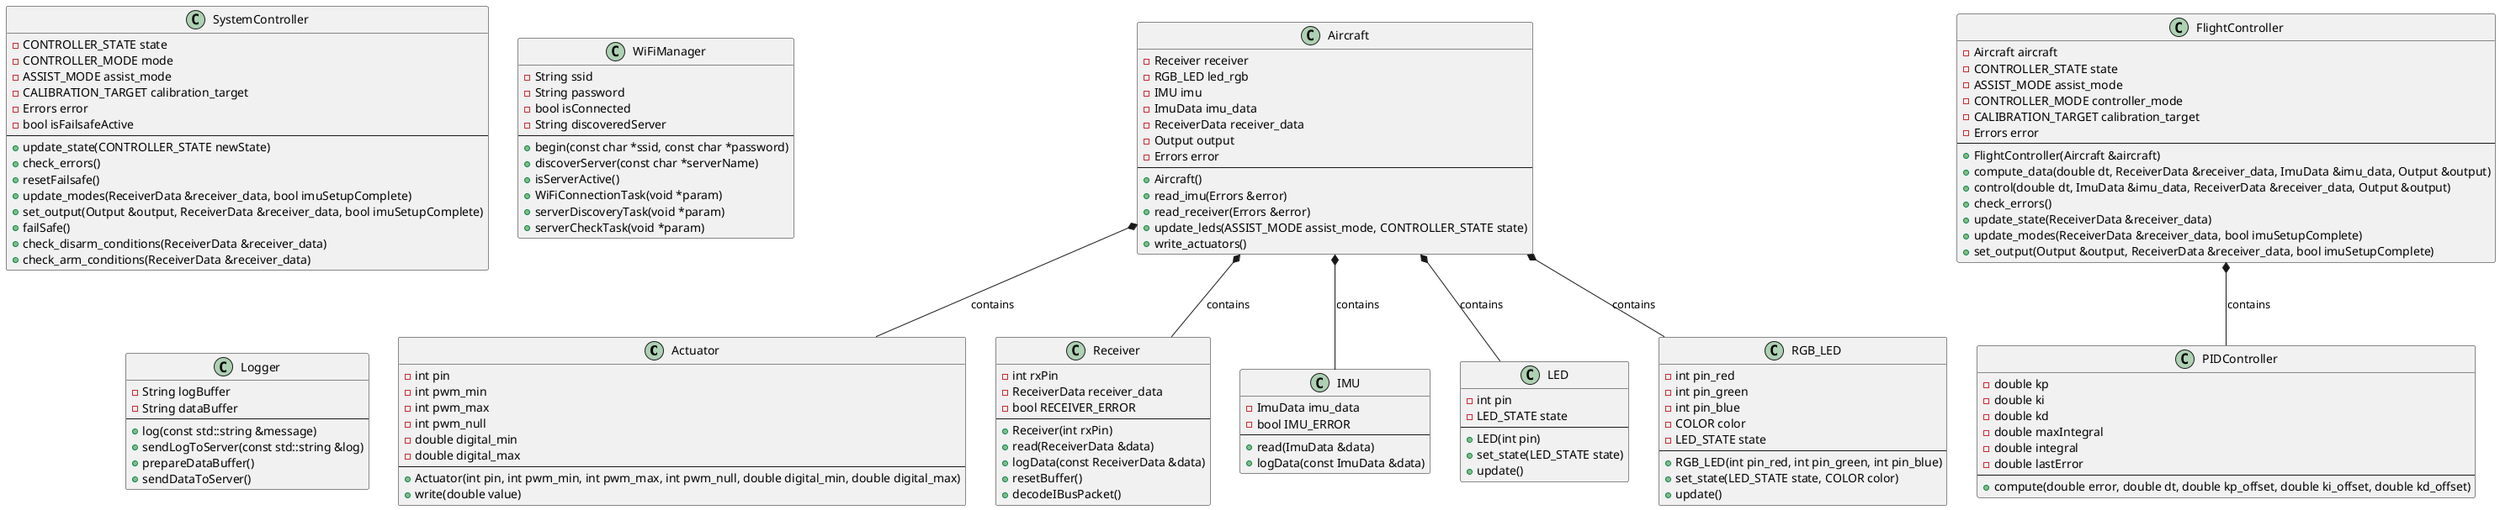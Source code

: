 @startuml class_uml

class Actuator {
    - int pin
    - int pwm_min
    - int pwm_max
    - int pwm_null
    - double digital_min
    - double digital_max
    --
    + Actuator(int pin, int pwm_min, int pwm_max, int pwm_null, double digital_min, double digital_max)
    + write(double value)
}

class Receiver {
    - int rxPin
    - ReceiverData receiver_data
    - bool RECEIVER_ERROR
    --
    + Receiver(int rxPin)
    + read(ReceiverData &data)
    + logData(const ReceiverData &data)
    + resetBuffer()
    + decodeIBusPacket()
}

class IMU {
    - ImuData imu_data
    - bool IMU_ERROR
    --
    + read(ImuData &data)
    + logData(const ImuData &data)
}

class LED {
    - int pin
    - LED_STATE state
    --
    + LED(int pin)
    + set_state(LED_STATE state)
    + update()
}

class RGB_LED {
    - int pin_red
    - int pin_green
    - int pin_blue
    - COLOR color
    - LED_STATE state
    --
    + RGB_LED(int pin_red, int pin_green, int pin_blue)
    + set_state(LED_STATE state, COLOR color)
    + update()
}

class Aircraft {
    - Receiver receiver
    - RGB_LED led_rgb
    - IMU imu
    - ImuData imu_data
    - ReceiverData receiver_data
    - Output output
    - Errors error
    --
    + Aircraft()
    + read_imu(Errors &error)
    + read_receiver(Errors &error)
    + update_leds(ASSIST_MODE assist_mode, CONTROLLER_STATE state)
    + write_actuators()
}

class PIDController {
    - double kp
    - double ki
    - double kd
    - double maxIntegral
    - double integral
    - double lastError
    --
    + compute(double error, double dt, double kp_offset, double ki_offset, double kd_offset)
}

class FlightController {
    - Aircraft aircraft
    - CONTROLLER_STATE state
    - ASSIST_MODE assist_mode
    - CONTROLLER_MODE controller_mode
    - CALIBRATION_TARGET calibration_target
    - Errors error
    --
    + FlightController(Aircraft &aircraft)
    + compute_data(double dt, ReceiverData &receiver_data, ImuData &imu_data, Output &output)
    + control(double dt, ImuData &imu_data, ReceiverData &receiver_data, Output &output)
    + check_errors()
    + update_state(ReceiverData &receiver_data)
    + update_modes(ReceiverData &receiver_data, bool imuSetupComplete)
    + set_output(Output &output, ReceiverData &receiver_data, bool imuSetupComplete)
}

class SystemController {
    - CONTROLLER_STATE state
    - CONTROLLER_MODE mode
    - ASSIST_MODE assist_mode
    - CALIBRATION_TARGET calibration_target
    - Errors error
    - bool isFailsafeActive
    --
    + update_state(CONTROLLER_STATE newState)
    + check_errors()
    + resetFailsafe()
    + update_modes(ReceiverData &receiver_data, bool imuSetupComplete)
    + set_output(Output &output, ReceiverData &receiver_data, bool imuSetupComplete)
    + failSafe()
    + check_disarm_conditions(ReceiverData &receiver_data)
    + check_arm_conditions(ReceiverData &receiver_data)
}

class WiFiManager {
    - String ssid
    - String password
    - bool isConnected
    - String discoveredServer
    --
    + begin(const char *ssid, const char *password)
    + discoverServer(const char *serverName)
    + isServerActive()
    + WiFiConnectionTask(void *param)
    + serverDiscoveryTask(void *param)
    + serverCheckTask(void *param)
}

class Logger {
    - String logBuffer
    - String dataBuffer
    --
    + log(const std::string &message)
    + sendLogToServer(const std::string &log)
    + prepareDataBuffer()
    + sendDataToServer()
}

Aircraft *-- Actuator : contains
Aircraft *-- Receiver : contains
Aircraft *-- LED : contains
Aircraft *-- RGB_LED : contains
Aircraft *-- IMU : contains

FlightController *-- PIDController : contains



@enduml